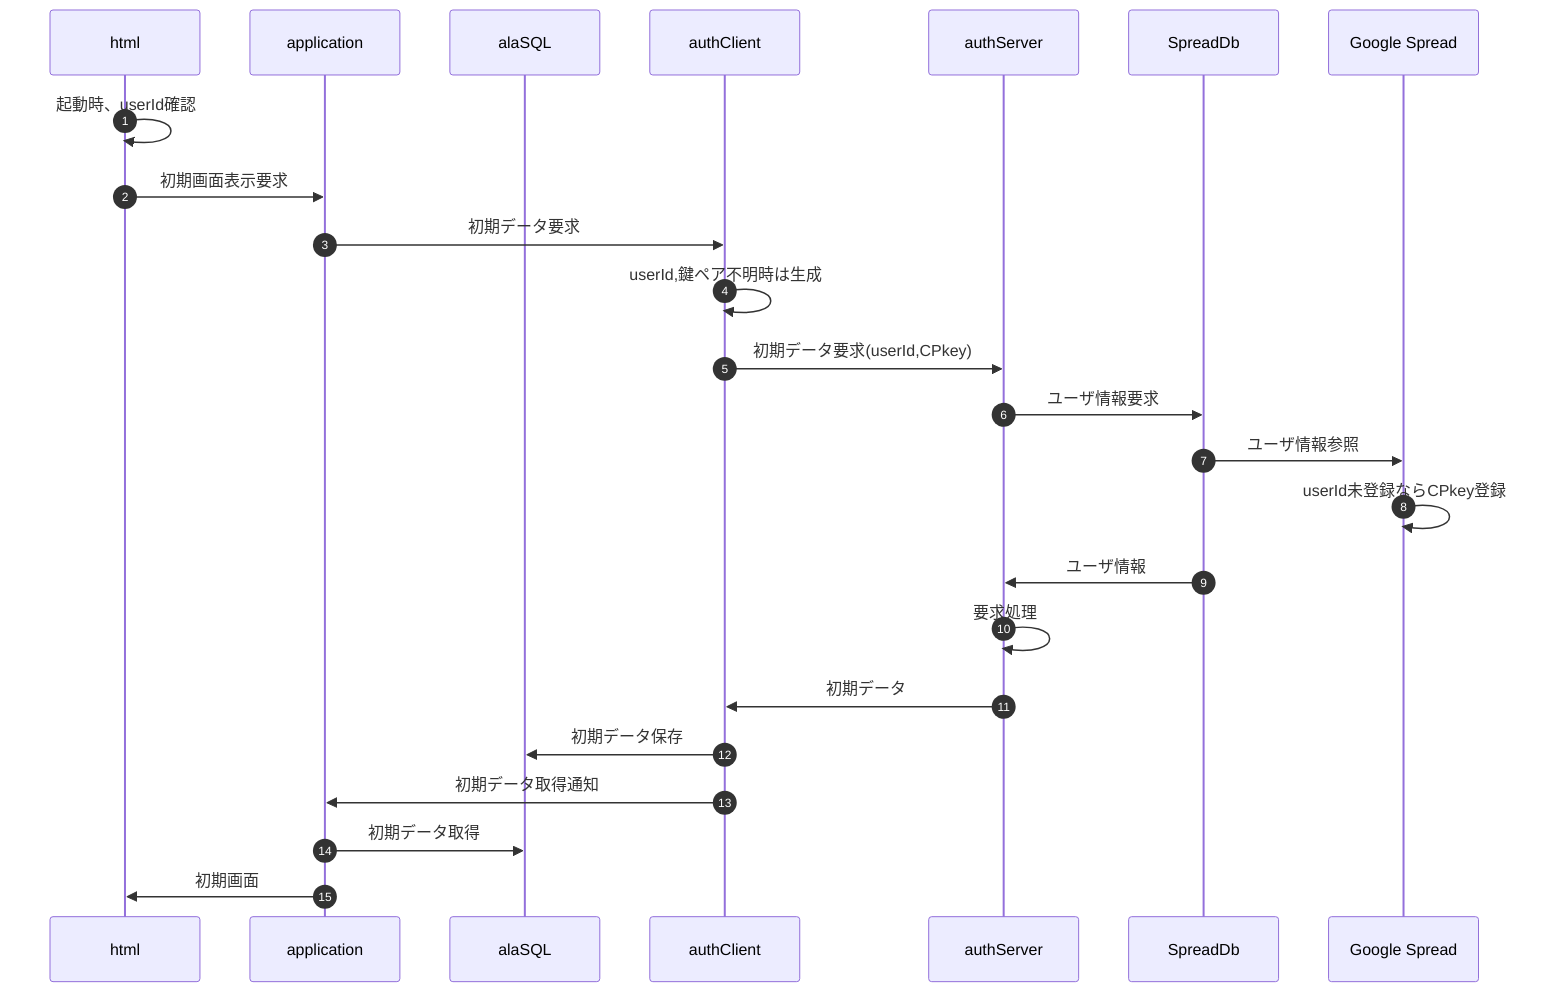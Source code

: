 sequenceDiagram
  autonumber
  participant html
  participant ap as application
  participant db as alaSQL
  participant cl as authClient
  participant sv as authServer
  participant sp as SpreadDb
  participant sh as Google Spread

%% 起動時。ゲスト用初期データ取得

  html ->> html : 起動時、userId確認
  html ->> ap : 初期画面表示要求
  ap ->> cl : 初期データ要求
  cl ->> cl : userId,鍵ペア不明時は生成
  cl ->> sv : 初期データ要求(userId,CPkey)
  sv ->> sp : ユーザ情報要求
  sp ->> sh : ユーザ情報参照
  sh ->> sh : userId未登録ならCPkey登録
  sp ->> sv : ユーザ情報
  sv ->> sv : 要求処理
  sv ->> cl : 初期データ
  cl ->> db : 初期データ保存
  cl ->> ap : 初期データ取得通知
  ap ->> db : 初期データ取得
  ap ->> html : 初期画面